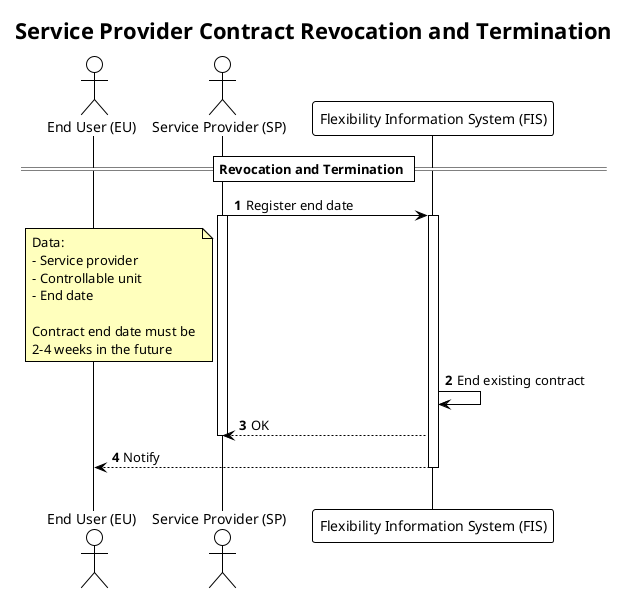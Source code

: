 @startuml revocation
!theme plain

title Service Provider Contract Revocation and Termination 

autonumber
skinparam note {
    BackgroundColor #FFFFBD
}

actor "End User (EU)" AS EU
actor "Service Provider (SP)" as SP
participant "Flexibility Information System (FIS)" as FIS

== Revocation and Termination ==

SP -> FIS: Register end date
activate SP
note left SP
Data:
- Service provider
- Controllable unit
- End date

Contract end date must be 
2-4 weeks in the future
end note
activate FIS
FIS -> FIS: End existing contract 
FIS --> SP: OK
deactivate SP
FIS --> EU: Notify
deactivate FIS

|||
@enduml
